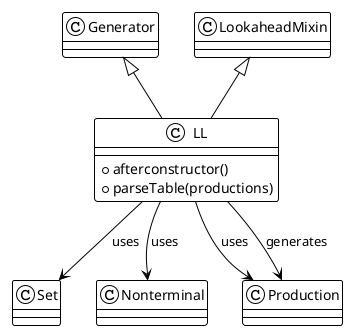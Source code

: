 @startuml LLGeneratorModule

!theme plain

class LL {
  +afterconstructor()
  +parseTable(productions)
}
Generator <|-- LL
LookaheadMixin <|-- LL
LL --> Set : uses
LL --> Nonterminal : uses
LL --> Production : uses
LL --> Production : generates

@enduml

